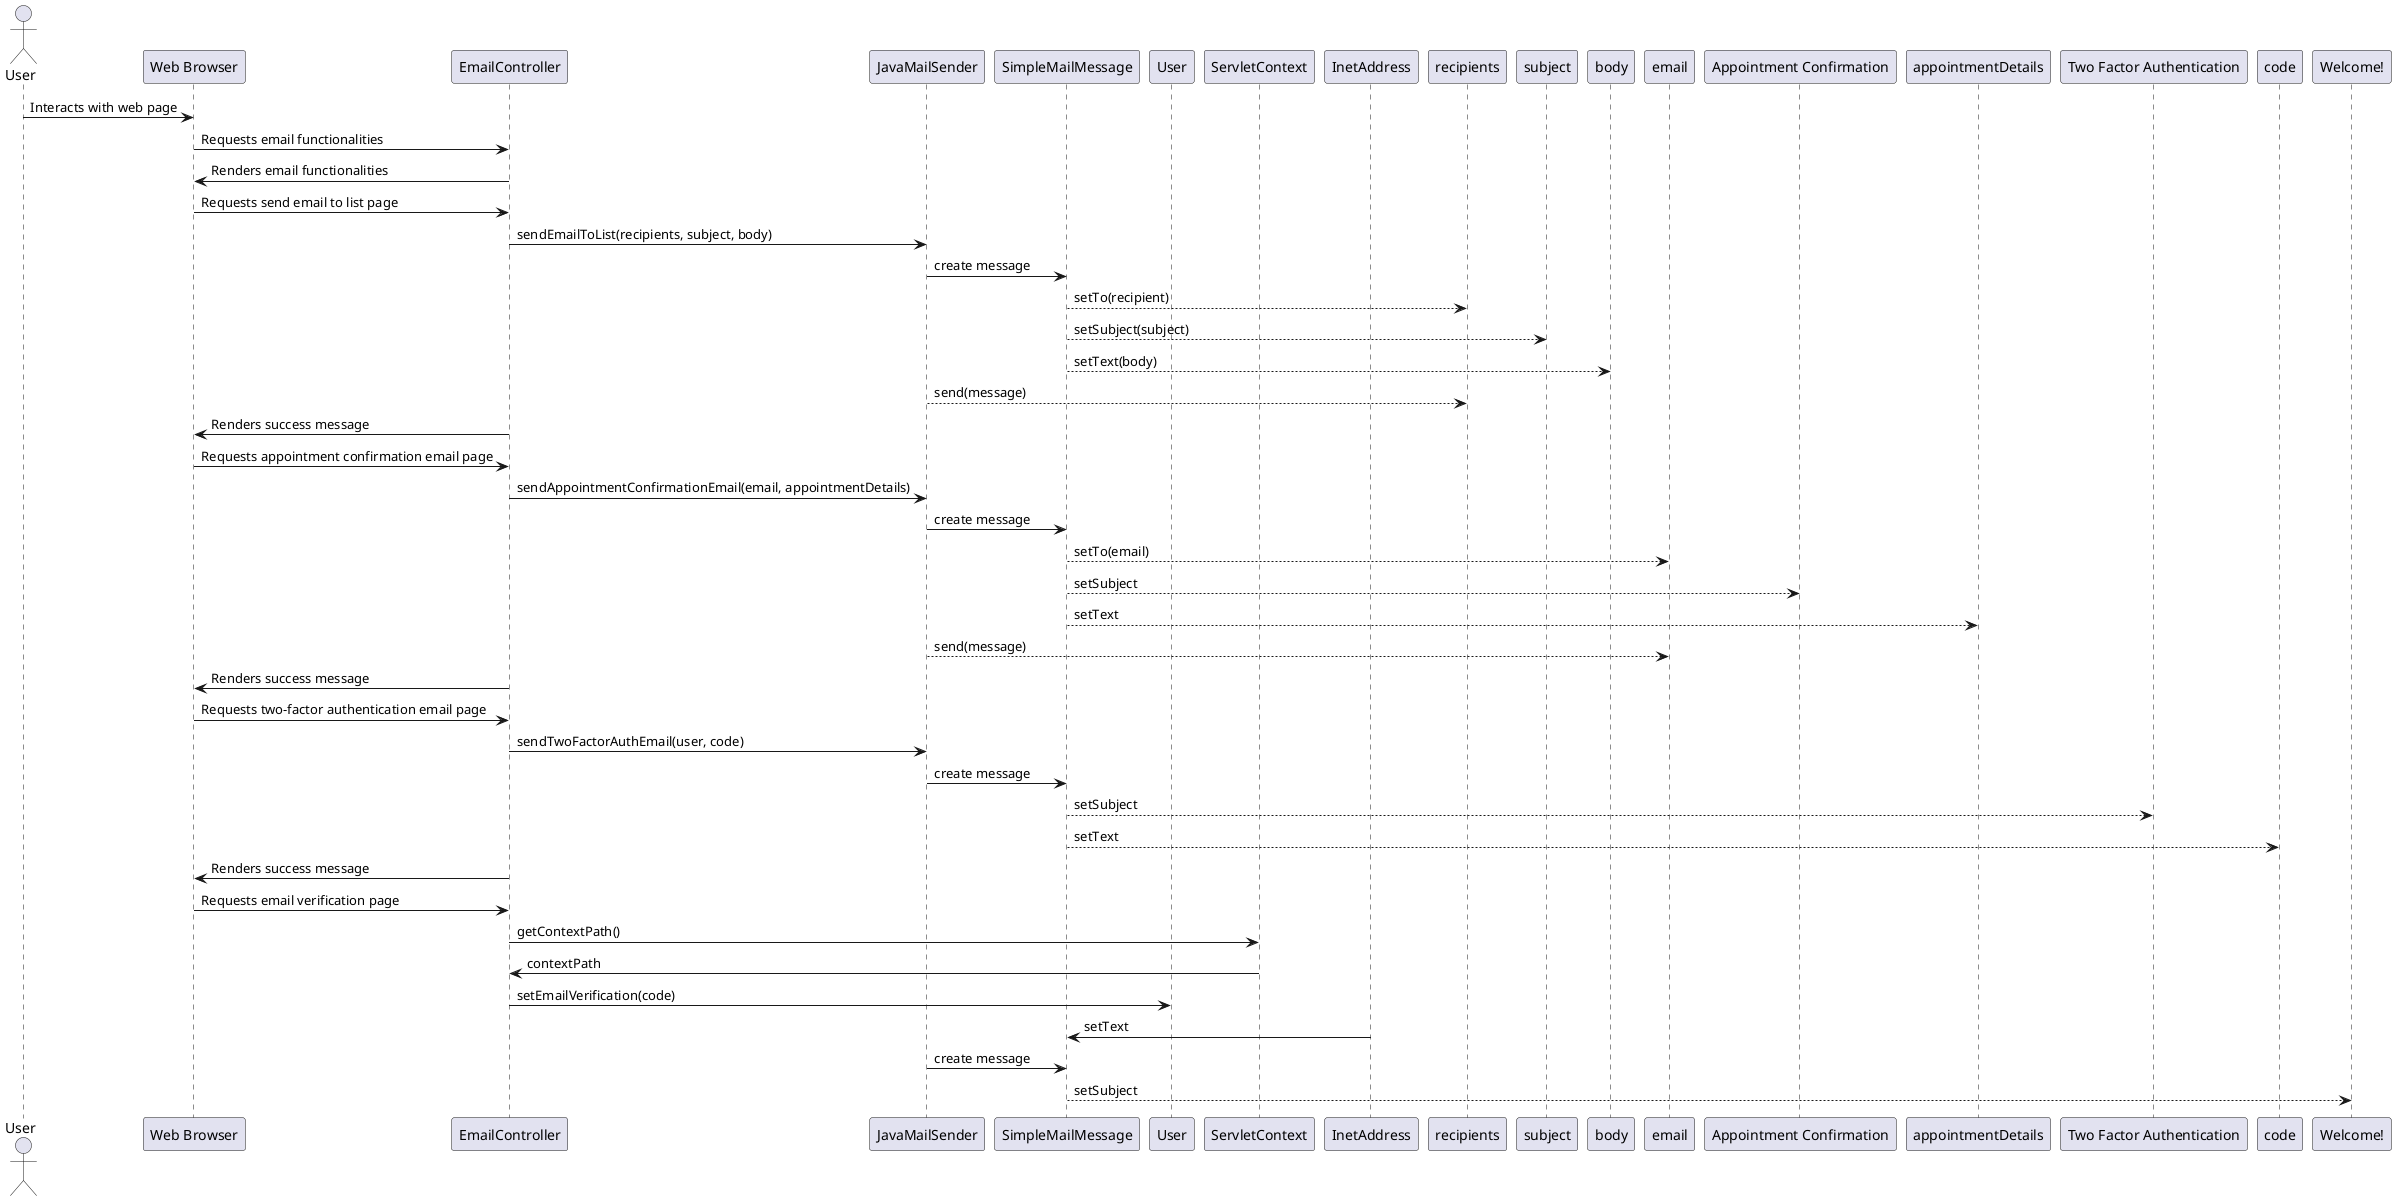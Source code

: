 @startuml

actor User
participant "Web Browser" as Browser
participant "EmailController" as Controller
participant "JavaMailSender" as MailSender
participant "SimpleMailMessage" as MailMessage
participant "User" as UserEntity
participant "ServletContext" as Context
participant "InetAddress" as IPAddress

User -> Browser: Interacts with web page
Browser -> Controller: Requests email functionalities
Controller -> Browser: Renders email functionalities
Browser -> Controller: Requests send email to list page
Controller -> MailSender: sendEmailToList(recipients, subject, body)
MailSender -> MailMessage: create message
MailMessage --> recipients: setTo(recipient)
MailMessage --> subject: setSubject(subject)
MailMessage --> body: setText(body)
MailSender --> recipients: send(message)
Controller -> Browser: Renders success message

Browser -> Controller: Requests appointment confirmation email page
Controller -> MailSender: sendAppointmentConfirmationEmail(email, appointmentDetails)
MailSender -> MailMessage: create message
MailMessage --> email: setTo(email)
MailMessage --> "Appointment Confirmation": setSubject
MailMessage --> appointmentDetails: setText
MailSender --> email: send(message)
Controller -> Browser: Renders success message

Browser -> Controller: Requests two-factor authentication email page
Controller -> MailSender: sendTwoFactorAuthEmail(user, code)
MailSender -> MailMessage: create message
MailMessage --> "Two Factor Authentication": setSubject
MailMessage --> code: setText
Controller -> Browser: Renders success message

Browser -> Controller: Requests email verification page
Controller -> Context: getContextPath()
Context -> Controller: contextPath
Controller -> UserEntity: setEmailVerification(code)
IPAddress -> MailMessage: setText
MailSender -> MailMessage: create message
MailMessage --> "Welcome!": setSubject

@enduml

